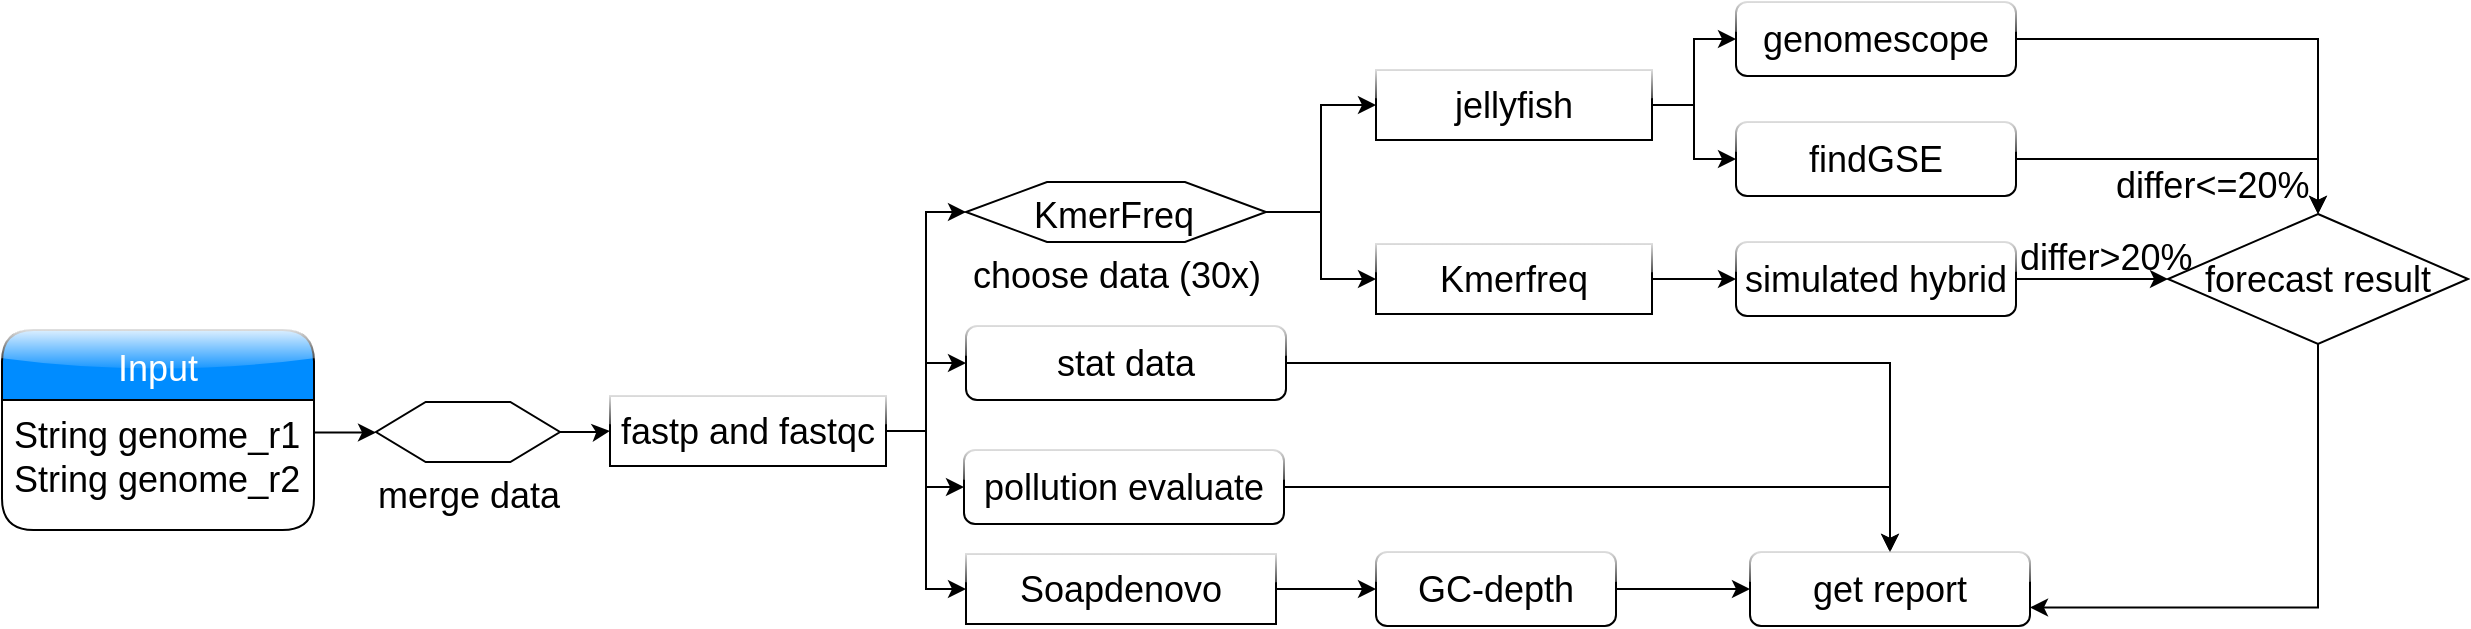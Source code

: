<mxfile version="11.2.2" type="device" pages="1"><diagram id="i6TPzZBjWERKN22ocET-" name="Page-1"><mxGraphModel dx="1635" dy="849" grid="1" gridSize="10" guides="1" tooltips="1" connect="1" arrows="1" fold="1" page="1" pageScale="1" pageWidth="827" pageHeight="1169" math="0" shadow="0"><root><mxCell id="0"/><mxCell id="1" parent="0"/><mxCell id="OdikVl1XbHey5o155tYK-2" value="Input" style="swimlane;childLayout=stackLayout;horizontal=1;startSize=35;horizontalStack=0;fillColor=#008cff;fontColor=#FFFFFF;rounded=1;fontSize=18;fontStyle=0;strokeWidth=1;resizeParent=0;resizeLast=1;shadow=0;dashed=0;align=center;spacing=3;glass=1;" vertex="1" parent="1"><mxGeometry x="113" y="340" width="156" height="100" as="geometry"/></mxCell><mxCell id="OdikVl1XbHey5o155tYK-3" value="String genome_r1&#10;String genome_r2" style="align=left;strokeColor=none;fillColor=none;spacingLeft=4;fontSize=18;verticalAlign=top;resizable=0;rotatable=0;part=1;perimeterSpacing=0;" vertex="1" parent="OdikVl1XbHey5o155tYK-2"><mxGeometry y="35" width="156" height="65" as="geometry"/></mxCell><mxCell id="OdikVl1XbHey5o155tYK-17" style="edgeStyle=orthogonalEdgeStyle;rounded=0;orthogonalLoop=1;jettySize=auto;html=1;exitX=1;exitY=0.5;exitDx=0;exitDy=0;" edge="1" parent="1" source="OdikVl1XbHey5o155tYK-4" target="OdikVl1XbHey5o155tYK-16"><mxGeometry relative="1" as="geometry"/></mxCell><mxCell id="OdikVl1XbHey5o155tYK-4" value="merge data" style="verticalLabelPosition=bottom;verticalAlign=top;html=1;strokeWidth=1;shape=hexagon;perimeter=hexagonPerimeter2;arcSize=6;size=0.27;glass=1;fontSize=18;" vertex="1" parent="1"><mxGeometry x="300" y="376" width="92" height="30" as="geometry"/></mxCell><mxCell id="OdikVl1XbHey5o155tYK-15" style="edgeStyle=orthogonalEdgeStyle;rounded=0;orthogonalLoop=1;jettySize=auto;html=1;exitX=1;exitY=0.25;exitDx=0;exitDy=0;entryX=0;entryY=0.5;entryDx=0;entryDy=0;" edge="1" parent="1" source="OdikVl1XbHey5o155tYK-3" target="OdikVl1XbHey5o155tYK-4"><mxGeometry relative="1" as="geometry"/></mxCell><mxCell id="OdikVl1XbHey5o155tYK-22" style="edgeStyle=orthogonalEdgeStyle;rounded=0;orthogonalLoop=1;jettySize=auto;html=1;exitX=1;exitY=0.5;exitDx=0;exitDy=0;entryX=0;entryY=0.5;entryDx=0;entryDy=0;" edge="1" parent="1" source="OdikVl1XbHey5o155tYK-16" target="OdikVl1XbHey5o155tYK-20"><mxGeometry relative="1" as="geometry"/></mxCell><mxCell id="OdikVl1XbHey5o155tYK-28" style="edgeStyle=orthogonalEdgeStyle;rounded=0;orthogonalLoop=1;jettySize=auto;html=1;exitX=1;exitY=0.5;exitDx=0;exitDy=0;entryX=0;entryY=0.5;entryDx=0;entryDy=0;" edge="1" parent="1" source="OdikVl1XbHey5o155tYK-16" target="OdikVl1XbHey5o155tYK-27"><mxGeometry relative="1" as="geometry"/></mxCell><mxCell id="OdikVl1XbHey5o155tYK-55" style="edgeStyle=orthogonalEdgeStyle;rounded=0;orthogonalLoop=1;jettySize=auto;html=1;exitX=1;exitY=0.5;exitDx=0;exitDy=0;entryX=0;entryY=0.5;entryDx=0;entryDy=0;" edge="1" parent="1" source="OdikVl1XbHey5o155tYK-16" target="OdikVl1XbHey5o155tYK-54"><mxGeometry relative="1" as="geometry"/></mxCell><mxCell id="OdikVl1XbHey5o155tYK-60" style="edgeStyle=orthogonalEdgeStyle;rounded=0;orthogonalLoop=1;jettySize=auto;html=1;exitX=1;exitY=0.5;exitDx=0;exitDy=0;entryX=0;entryY=0.5;entryDx=0;entryDy=0;" edge="1" parent="1" source="OdikVl1XbHey5o155tYK-16" target="OdikVl1XbHey5o155tYK-25"><mxGeometry relative="1" as="geometry"/></mxCell><mxCell id="OdikVl1XbHey5o155tYK-16" value="fastp and fastqc" style="rounded=0;whiteSpace=wrap;html=1;glass=1;strokeWidth=1;fontSize=18;rotation=0;" vertex="1" parent="1"><mxGeometry x="417" y="373" width="138" height="35" as="geometry"/></mxCell><mxCell id="OdikVl1XbHey5o155tYK-80" style="edgeStyle=orthogonalEdgeStyle;rounded=0;orthogonalLoop=1;jettySize=auto;html=1;exitX=1;exitY=0.5;exitDx=0;exitDy=0;entryX=0.5;entryY=0;entryDx=0;entryDy=0;" edge="1" parent="1" source="OdikVl1XbHey5o155tYK-20" target="OdikVl1XbHey5o155tYK-43"><mxGeometry relative="1" as="geometry"/></mxCell><mxCell id="OdikVl1XbHey5o155tYK-20" value="pollution evaluate" style="rounded=1;whiteSpace=wrap;html=1;glass=1;strokeWidth=1;fontSize=18;" vertex="1" parent="1"><mxGeometry x="594" y="400" width="160" height="37" as="geometry"/></mxCell><mxCell id="OdikVl1XbHey5o155tYK-61" style="edgeStyle=orthogonalEdgeStyle;rounded=0;orthogonalLoop=1;jettySize=auto;html=1;exitX=1;exitY=0.5;exitDx=0;exitDy=0;entryX=0;entryY=0.5;entryDx=0;entryDy=0;" edge="1" parent="1" source="OdikVl1XbHey5o155tYK-25" target="OdikVl1XbHey5o155tYK-33"><mxGeometry relative="1" as="geometry"/></mxCell><mxCell id="OdikVl1XbHey5o155tYK-62" style="edgeStyle=orthogonalEdgeStyle;rounded=0;orthogonalLoop=1;jettySize=auto;html=1;exitX=1;exitY=0.5;exitDx=0;exitDy=0;entryX=0;entryY=0.5;entryDx=0;entryDy=0;" edge="1" parent="1" source="OdikVl1XbHey5o155tYK-25" target="OdikVl1XbHey5o155tYK-32"><mxGeometry relative="1" as="geometry"/></mxCell><mxCell id="OdikVl1XbHey5o155tYK-25" value="choose data (30x)" style="verticalLabelPosition=bottom;verticalAlign=top;html=1;strokeWidth=1;shape=hexagon;perimeter=hexagonPerimeter2;arcSize=6;size=0.27;glass=1;fontSize=18;" vertex="1" parent="1"><mxGeometry x="595" y="266" width="150" height="30" as="geometry"/></mxCell><mxCell id="OdikVl1XbHey5o155tYK-26" value="&lt;font style=&quot;font-size: 18px&quot;&gt;KmerFreq&lt;/font&gt;" style="text;html=1;" vertex="1" parent="1"><mxGeometry x="627" y="266" width="80" height="30" as="geometry"/></mxCell><mxCell id="OdikVl1XbHey5o155tYK-31" style="edgeStyle=orthogonalEdgeStyle;rounded=0;orthogonalLoop=1;jettySize=auto;html=1;exitX=1;exitY=0.5;exitDx=0;exitDy=0;entryX=0;entryY=0.5;entryDx=0;entryDy=0;" edge="1" parent="1" source="OdikVl1XbHey5o155tYK-27" target="OdikVl1XbHey5o155tYK-30"><mxGeometry relative="1" as="geometry"/></mxCell><mxCell id="OdikVl1XbHey5o155tYK-27" value="Soapdenovo" style="rounded=0;whiteSpace=wrap;html=1;glass=1;strokeWidth=1;fontSize=18;rotation=0;" vertex="1" parent="1"><mxGeometry x="595" y="452" width="155" height="35" as="geometry"/></mxCell><mxCell id="OdikVl1XbHey5o155tYK-81" style="edgeStyle=orthogonalEdgeStyle;rounded=0;orthogonalLoop=1;jettySize=auto;html=1;exitX=1;exitY=0.5;exitDx=0;exitDy=0;entryX=0;entryY=0.5;entryDx=0;entryDy=0;" edge="1" parent="1" source="OdikVl1XbHey5o155tYK-30" target="OdikVl1XbHey5o155tYK-43"><mxGeometry relative="1" as="geometry"/></mxCell><mxCell id="OdikVl1XbHey5o155tYK-30" value="GC-depth" style="rounded=1;whiteSpace=wrap;html=1;glass=1;strokeWidth=1;fontSize=18;" vertex="1" parent="1"><mxGeometry x="800" y="451" width="120" height="37" as="geometry"/></mxCell><mxCell id="OdikVl1XbHey5o155tYK-63" style="edgeStyle=orthogonalEdgeStyle;rounded=0;orthogonalLoop=1;jettySize=auto;html=1;exitX=1;exitY=0.5;exitDx=0;exitDy=0;entryX=0;entryY=0.5;entryDx=0;entryDy=0;" edge="1" parent="1" source="OdikVl1XbHey5o155tYK-32" target="OdikVl1XbHey5o155tYK-36"><mxGeometry relative="1" as="geometry"/></mxCell><mxCell id="OdikVl1XbHey5o155tYK-32" value="Kmerfreq" style="rounded=0;whiteSpace=wrap;html=1;glass=1;strokeWidth=1;fontSize=18;rotation=0;" vertex="1" parent="1"><mxGeometry x="800" y="297" width="138" height="35" as="geometry"/></mxCell><mxCell id="OdikVl1XbHey5o155tYK-64" style="edgeStyle=orthogonalEdgeStyle;rounded=0;orthogonalLoop=1;jettySize=auto;html=1;exitX=1;exitY=0.5;exitDx=0;exitDy=0;entryX=0;entryY=0.5;entryDx=0;entryDy=0;" edge="1" parent="1" source="OdikVl1XbHey5o155tYK-33" target="OdikVl1XbHey5o155tYK-39"><mxGeometry relative="1" as="geometry"/></mxCell><mxCell id="OdikVl1XbHey5o155tYK-65" style="edgeStyle=orthogonalEdgeStyle;rounded=0;orthogonalLoop=1;jettySize=auto;html=1;exitX=1;exitY=0.5;exitDx=0;exitDy=0;entryX=0;entryY=0.5;entryDx=0;entryDy=0;" edge="1" parent="1" source="OdikVl1XbHey5o155tYK-33" target="OdikVl1XbHey5o155tYK-40"><mxGeometry relative="1" as="geometry"/></mxCell><mxCell id="OdikVl1XbHey5o155tYK-33" value="jellyfish" style="rounded=0;whiteSpace=wrap;html=1;glass=1;strokeWidth=1;fontSize=18;rotation=0;" vertex="1" parent="1"><mxGeometry x="800" y="210" width="138" height="35" as="geometry"/></mxCell><mxCell id="OdikVl1XbHey5o155tYK-70" style="edgeStyle=orthogonalEdgeStyle;rounded=0;orthogonalLoop=1;jettySize=auto;html=1;exitX=1;exitY=0.5;exitDx=0;exitDy=0;entryX=0;entryY=0.5;entryDx=0;entryDy=0;" edge="1" parent="1" source="OdikVl1XbHey5o155tYK-36" target="OdikVl1XbHey5o155tYK-66"><mxGeometry relative="1" as="geometry"/></mxCell><mxCell id="OdikVl1XbHey5o155tYK-36" value="simulated hybrid" style="rounded=1;whiteSpace=wrap;html=1;glass=1;strokeWidth=1;fontSize=18;" vertex="1" parent="1"><mxGeometry x="980" y="296" width="140" height="37" as="geometry"/></mxCell><mxCell id="OdikVl1XbHey5o155tYK-67" style="edgeStyle=orthogonalEdgeStyle;rounded=0;orthogonalLoop=1;jettySize=auto;html=1;exitX=1;exitY=0.5;exitDx=0;exitDy=0;entryX=0.5;entryY=0;entryDx=0;entryDy=0;" edge="1" parent="1" source="OdikVl1XbHey5o155tYK-39" target="OdikVl1XbHey5o155tYK-66"><mxGeometry relative="1" as="geometry"/></mxCell><mxCell id="OdikVl1XbHey5o155tYK-39" value="genomescope" style="rounded=1;whiteSpace=wrap;html=1;glass=1;strokeWidth=1;fontSize=18;" vertex="1" parent="1"><mxGeometry x="980" y="176" width="140" height="37" as="geometry"/></mxCell><mxCell id="OdikVl1XbHey5o155tYK-69" style="edgeStyle=orthogonalEdgeStyle;rounded=0;orthogonalLoop=1;jettySize=auto;html=1;exitX=1;exitY=0.5;exitDx=0;exitDy=0;entryX=0.5;entryY=0;entryDx=0;entryDy=0;" edge="1" parent="1" source="OdikVl1XbHey5o155tYK-40" target="OdikVl1XbHey5o155tYK-66"><mxGeometry relative="1" as="geometry"/></mxCell><mxCell id="OdikVl1XbHey5o155tYK-40" value="findGSE" style="rounded=1;whiteSpace=wrap;html=1;glass=1;strokeWidth=1;fontSize=18;" vertex="1" parent="1"><mxGeometry x="980" y="236" width="140" height="37" as="geometry"/></mxCell><mxCell id="OdikVl1XbHey5o155tYK-43" value="get report" style="rounded=1;whiteSpace=wrap;html=1;glass=1;strokeWidth=1;fontSize=18;" vertex="1" parent="1"><mxGeometry x="987" y="451" width="140" height="37" as="geometry"/></mxCell><mxCell id="OdikVl1XbHey5o155tYK-79" style="edgeStyle=orthogonalEdgeStyle;rounded=0;orthogonalLoop=1;jettySize=auto;html=1;exitX=1;exitY=0.5;exitDx=0;exitDy=0;" edge="1" parent="1" source="OdikVl1XbHey5o155tYK-54" target="OdikVl1XbHey5o155tYK-43"><mxGeometry relative="1" as="geometry"/></mxCell><mxCell id="OdikVl1XbHey5o155tYK-54" value="stat data" style="rounded=1;whiteSpace=wrap;html=1;glass=1;strokeWidth=1;fontSize=18;" vertex="1" parent="1"><mxGeometry x="595" y="338" width="160" height="37" as="geometry"/></mxCell><mxCell id="OdikVl1XbHey5o155tYK-77" style="edgeStyle=orthogonalEdgeStyle;rounded=0;orthogonalLoop=1;jettySize=auto;html=1;exitX=0.5;exitY=1;exitDx=0;exitDy=0;entryX=1;entryY=0.75;entryDx=0;entryDy=0;" edge="1" parent="1" source="OdikVl1XbHey5o155tYK-66" target="OdikVl1XbHey5o155tYK-43"><mxGeometry relative="1" as="geometry"/></mxCell><mxCell id="OdikVl1XbHey5o155tYK-66" value="&lt;font style=&quot;font-size: 18px&quot;&gt;forecast result&lt;/font&gt;" style="rhombus;whiteSpace=wrap;html=1;" vertex="1" parent="1"><mxGeometry x="1196" y="282" width="150" height="65" as="geometry"/></mxCell><mxCell id="OdikVl1XbHey5o155tYK-71" value="&lt;span style=&quot;font-size: 18px&quot;&gt;differ&amp;lt;=20%&lt;/span&gt;" style="text;html=1;" vertex="1" parent="1"><mxGeometry x="1168" y="251" width="100" height="30" as="geometry"/></mxCell><mxCell id="OdikVl1XbHey5o155tYK-74" value="&lt;span style=&quot;font-size: 18px&quot;&gt;differ&amp;gt;20%&lt;/span&gt;" style="text;html=1;" vertex="1" parent="1"><mxGeometry x="1120" y="287" width="100" height="30" as="geometry"/></mxCell></root></mxGraphModel></diagram></mxfile>